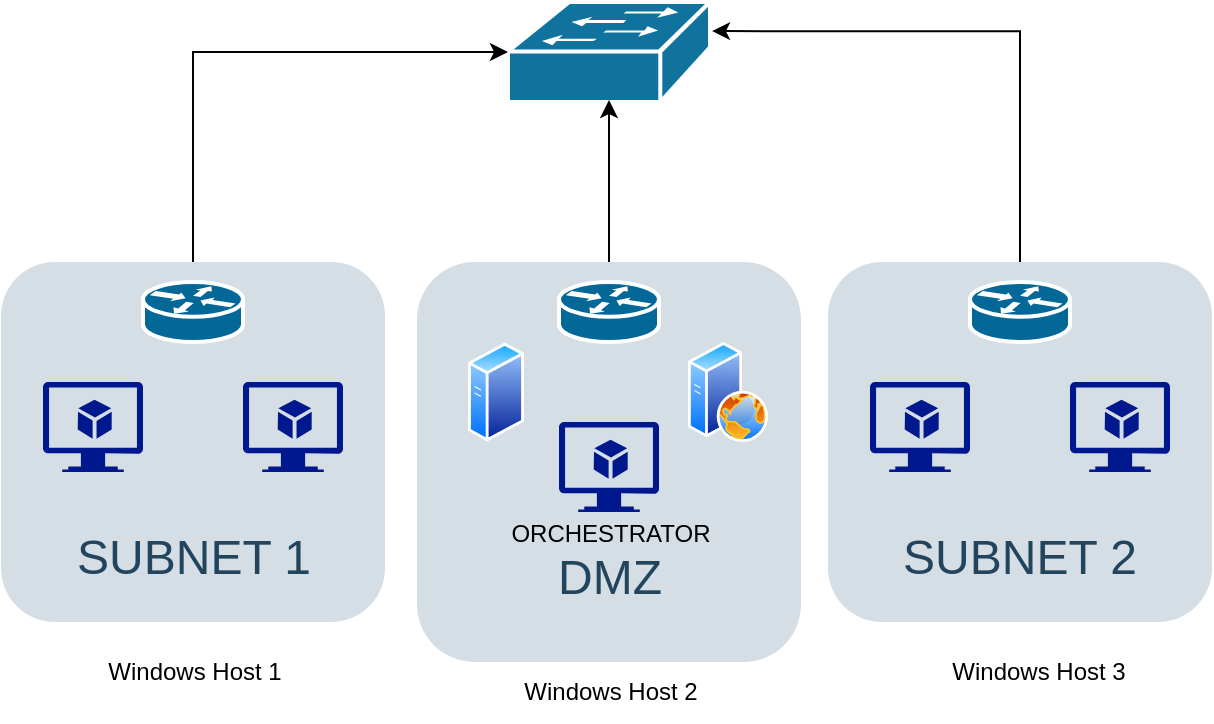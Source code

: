 <mxfile version="26.2.13">
  <diagram id="6a731a19-8d31-9384-78a2-239565b7b9f0" name="Page-1">
    <mxGraphModel dx="1606" dy="1057" grid="1" gridSize="10" guides="1" tooltips="1" connect="1" arrows="1" fold="1" page="1" pageScale="1" pageWidth="827" pageHeight="1169" background="none" math="0" shadow="0">
      <root>
        <mxCell id="0" />
        <mxCell id="1" parent="0" />
        <mxCell id="2093" value="&lt;div&gt;&lt;br&gt;&lt;/div&gt;&lt;div&gt;&lt;br&gt;&lt;/div&gt;&lt;div&gt;&lt;br&gt;&lt;/div&gt;&lt;div&gt;&lt;br&gt;&lt;/div&gt;SUBNET 1" style="rounded=1;whiteSpace=wrap;html=1;strokeColor=none;fillColor=#BAC8D3;fontSize=24;fontColor=#23445D;align=center;opacity=60;" parent="1" vertex="1">
          <mxGeometry x="526.5" y="320" width="192" height="180" as="geometry" />
        </mxCell>
        <mxCell id="2115" value="" style="shape=mxgraph.cisco.switches.workgroup_switch;html=1;dashed=0;fillColor=#10739E;strokeColor=#ffffff;strokeWidth=2;verticalLabelPosition=bottom;verticalAlign=top;fontFamily=Helvetica;fontSize=36;fontColor=#FFB366" parent="1" vertex="1">
          <mxGeometry x="780" y="190" width="101" height="50" as="geometry" />
        </mxCell>
        <mxCell id="GoFeqjczIqBJv0vn_DyG-2259" value="&lt;div&gt;&lt;br&gt;&lt;/div&gt;&lt;div&gt;&lt;br&gt;&lt;/div&gt;&lt;div&gt;&lt;br&gt;&lt;/div&gt;&lt;div&gt;&lt;br&gt;&lt;/div&gt;DMZ" style="rounded=1;whiteSpace=wrap;html=1;strokeColor=none;fillColor=#BAC8D3;fontSize=24;fontColor=#23445D;align=center;opacity=60;" parent="1" vertex="1">
          <mxGeometry x="734.5" y="320" width="192" height="200" as="geometry" />
        </mxCell>
        <mxCell id="GoFeqjczIqBJv0vn_DyG-2260" value="&lt;div&gt;&lt;br&gt;&lt;/div&gt;&lt;div&gt;&lt;br&gt;&lt;/div&gt;&lt;div&gt;&lt;br&gt;&lt;/div&gt;&lt;div&gt;&lt;br&gt;&lt;/div&gt;SUBNET 2" style="rounded=1;whiteSpace=wrap;html=1;strokeColor=none;fillColor=#BAC8D3;fontSize=24;fontColor=#23445D;align=center;opacity=60;" parent="1" vertex="1">
          <mxGeometry x="940" y="320" width="192" height="180" as="geometry" />
        </mxCell>
        <mxCell id="GoFeqjczIqBJv0vn_DyG-2262" value="Windows Host 1" style="text;html=1;align=center;verticalAlign=middle;resizable=0;points=[];autosize=1;strokeColor=none;fillColor=none;" parent="1" vertex="1">
          <mxGeometry x="567.5" y="510" width="110" height="30" as="geometry" />
        </mxCell>
        <mxCell id="GoFeqjczIqBJv0vn_DyG-2263" value="Windows Host 2" style="text;html=1;align=center;verticalAlign=middle;resizable=0;points=[];autosize=1;strokeColor=none;fillColor=none;" parent="1" vertex="1">
          <mxGeometry x="775.5" y="520" width="110" height="30" as="geometry" />
        </mxCell>
        <mxCell id="GoFeqjczIqBJv0vn_DyG-2264" value="Windows Host 3" style="text;html=1;align=center;verticalAlign=middle;resizable=0;points=[];autosize=1;strokeColor=none;fillColor=none;" parent="1" vertex="1">
          <mxGeometry x="990" y="510" width="110" height="30" as="geometry" />
        </mxCell>
        <mxCell id="GoFeqjczIqBJv0vn_DyG-2265" style="edgeStyle=orthogonalEdgeStyle;rounded=0;orthogonalLoop=1;jettySize=auto;html=1;exitX=0.5;exitY=0;exitDx=0;exitDy=0;entryX=1.01;entryY=0.291;entryDx=0;entryDy=0;entryPerimeter=0;" parent="1" source="GoFeqjczIqBJv0vn_DyG-2260" target="2115" edge="1">
          <mxGeometry relative="1" as="geometry" />
        </mxCell>
        <mxCell id="GoFeqjczIqBJv0vn_DyG-2266" style="edgeStyle=orthogonalEdgeStyle;rounded=0;orthogonalLoop=1;jettySize=auto;html=1;exitX=0.5;exitY=0;exitDx=0;exitDy=0;entryX=0.5;entryY=0.98;entryDx=0;entryDy=0;entryPerimeter=0;" parent="1" source="GoFeqjczIqBJv0vn_DyG-2259" target="2115" edge="1">
          <mxGeometry relative="1" as="geometry" />
        </mxCell>
        <mxCell id="GoFeqjczIqBJv0vn_DyG-2267" style="edgeStyle=orthogonalEdgeStyle;rounded=0;orthogonalLoop=1;jettySize=auto;html=1;exitX=0.5;exitY=0;exitDx=0;exitDy=0;entryX=0;entryY=0.5;entryDx=0;entryDy=0;entryPerimeter=0;" parent="1" source="2093" target="2115" edge="1">
          <mxGeometry relative="1" as="geometry" />
        </mxCell>
        <mxCell id="GoFeqjczIqBJv0vn_DyG-2271" value="" style="sketch=0;aspect=fixed;pointerEvents=1;shadow=0;dashed=0;html=1;strokeColor=none;labelPosition=center;verticalLabelPosition=bottom;verticalAlign=top;align=center;fillColor=#00188D;shape=mxgraph.azure.virtual_machine_feature" parent="1" vertex="1">
          <mxGeometry x="647.5" y="380" width="50" height="45" as="geometry" />
        </mxCell>
        <mxCell id="GoFeqjczIqBJv0vn_DyG-2273" value="" style="sketch=0;aspect=fixed;pointerEvents=1;shadow=0;dashed=0;html=1;strokeColor=none;labelPosition=center;verticalLabelPosition=bottom;verticalAlign=top;align=center;fillColor=#00188D;shape=mxgraph.azure.virtual_machine_feature" parent="1" vertex="1">
          <mxGeometry x="547.5" y="380" width="50" height="45" as="geometry" />
        </mxCell>
        <mxCell id="GoFeqjczIqBJv0vn_DyG-2275" value="" style="sketch=0;aspect=fixed;pointerEvents=1;shadow=0;dashed=0;html=1;strokeColor=none;labelPosition=center;verticalLabelPosition=bottom;verticalAlign=top;align=center;fillColor=#00188D;shape=mxgraph.azure.virtual_machine_feature" parent="1" vertex="1">
          <mxGeometry x="1061" y="380" width="50" height="45" as="geometry" />
        </mxCell>
        <mxCell id="GoFeqjczIqBJv0vn_DyG-2277" value="" style="sketch=0;aspect=fixed;pointerEvents=1;shadow=0;dashed=0;html=1;strokeColor=none;labelPosition=center;verticalLabelPosition=bottom;verticalAlign=top;align=center;fillColor=#00188D;shape=mxgraph.azure.virtual_machine_feature" parent="1" vertex="1">
          <mxGeometry x="961" y="380" width="50" height="45" as="geometry" />
        </mxCell>
        <mxCell id="GoFeqjczIqBJv0vn_DyG-2278" value="" style="image;aspect=fixed;perimeter=ellipsePerimeter;html=1;align=center;shadow=0;dashed=0;spacingTop=3;image=img/lib/active_directory/generic_server.svg;" parent="1" vertex="1">
          <mxGeometry x="760" y="360" width="28.0" height="50" as="geometry" />
        </mxCell>
        <mxCell id="GoFeqjczIqBJv0vn_DyG-2279" value="" style="image;aspect=fixed;perimeter=ellipsePerimeter;html=1;align=center;shadow=0;dashed=0;spacingTop=3;image=img/lib/active_directory/web_server.svg;" parent="1" vertex="1">
          <mxGeometry x="870" y="360" width="40" height="50" as="geometry" />
        </mxCell>
        <mxCell id="GoFeqjczIqBJv0vn_DyG-2280" value="" style="sketch=0;aspect=fixed;pointerEvents=1;shadow=0;dashed=0;html=1;strokeColor=none;labelPosition=center;verticalLabelPosition=bottom;verticalAlign=top;align=center;fillColor=#00188D;shape=mxgraph.azure.virtual_machine_feature" parent="1" vertex="1">
          <mxGeometry x="805.5" y="400" width="50" height="45" as="geometry" />
        </mxCell>
        <mxCell id="GoFeqjczIqBJv0vn_DyG-2281" value="ORCHESTRATOR" style="text;html=1;align=center;verticalAlign=middle;resizable=0;points=[];autosize=1;strokeColor=none;fillColor=none;" parent="1" vertex="1">
          <mxGeometry x="770.5" y="440.5" width="120" height="30" as="geometry" />
        </mxCell>
        <mxCell id="V34vvi8RUYFBC4i_EAV8-2132" value="" style="shape=mxgraph.cisco.routers.router;html=1;pointerEvents=1;dashed=0;fillColor=#036897;strokeColor=#ffffff;strokeWidth=2;verticalLabelPosition=bottom;verticalAlign=top;align=center;outlineConnect=0;" vertex="1" parent="1">
          <mxGeometry x="597.5" y="330" width="50" height="30" as="geometry" />
        </mxCell>
        <mxCell id="V34vvi8RUYFBC4i_EAV8-2133" value="" style="shape=mxgraph.cisco.routers.router;html=1;pointerEvents=1;dashed=0;fillColor=#036897;strokeColor=#ffffff;strokeWidth=2;verticalLabelPosition=bottom;verticalAlign=top;align=center;outlineConnect=0;" vertex="1" parent="1">
          <mxGeometry x="805.5" y="330" width="50" height="30" as="geometry" />
        </mxCell>
        <mxCell id="V34vvi8RUYFBC4i_EAV8-2134" value="" style="shape=mxgraph.cisco.routers.router;html=1;pointerEvents=1;dashed=0;fillColor=#036897;strokeColor=#ffffff;strokeWidth=2;verticalLabelPosition=bottom;verticalAlign=top;align=center;outlineConnect=0;" vertex="1" parent="1">
          <mxGeometry x="1011" y="330" width="50" height="30" as="geometry" />
        </mxCell>
      </root>
    </mxGraphModel>
  </diagram>
</mxfile>
